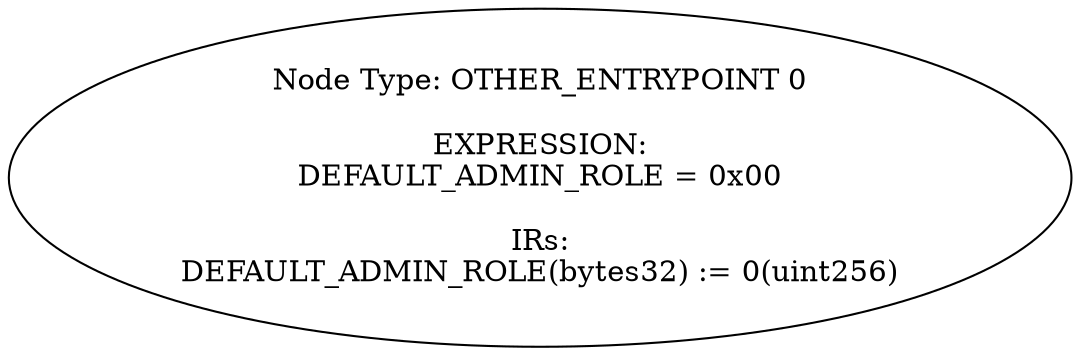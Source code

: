 digraph{
0[label="Node Type: OTHER_ENTRYPOINT 0

EXPRESSION:
DEFAULT_ADMIN_ROLE = 0x00

IRs:
DEFAULT_ADMIN_ROLE(bytes32) := 0(uint256)"];
}

